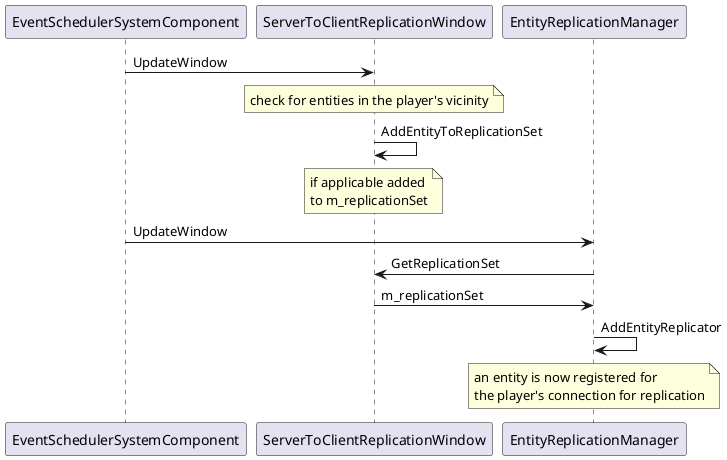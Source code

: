 @@startuml ServerToClientReplicationWindow

    EventSchedulerSystemComponent -> ServerToClientReplicationWindow:UpdateWindow    
    note over ServerToClientReplicationWindow: check for entities in the player's vicinity
    ServerToClientReplicationWindow -> ServerToClientReplicationWindow:AddEntityToReplicationSet
    note over ServerToClientReplicationWindow: if applicable added\nto m_replicationSet
    EventSchedulerSystemComponent -> EntityReplicationManager:UpdateWindow
    EntityReplicationManager -> ServerToClientReplicationWindow:GetReplicationSet
    ServerToClientReplicationWindow -> EntityReplicationManager:m_replicationSet
    EntityReplicationManager -> EntityReplicationManager:AddEntityReplicator
    note over EntityReplicationManager:an entity is now registered for\nthe player's connection for replication

@@enduml
